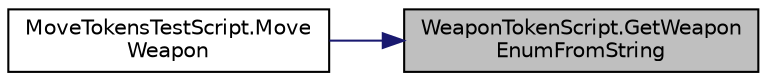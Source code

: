 digraph "WeaponTokenScript.GetWeaponEnumFromString"
{
 // LATEX_PDF_SIZE
  edge [fontname="Helvetica",fontsize="10",labelfontname="Helvetica",labelfontsize="10"];
  node [fontname="Helvetica",fontsize="10",shape=record];
  rankdir="RL";
  Node1 [label="WeaponTokenScript.GetWeapon\lEnumFromString",height=0.2,width=0.4,color="black", fillcolor="grey75", style="filled", fontcolor="black",tooltip=" "];
  Node1 -> Node2 [dir="back",color="midnightblue",fontsize="10",style="solid",fontname="Helvetica"];
  Node2 [label="MoveTokensTestScript.Move\lWeapon",height=0.2,width=0.4,color="black", fillcolor="white", style="filled",URL="$class_move_tokens_test_script.html#a34b95df1819bb17340a2be4611f7c490",tooltip=" "];
}
